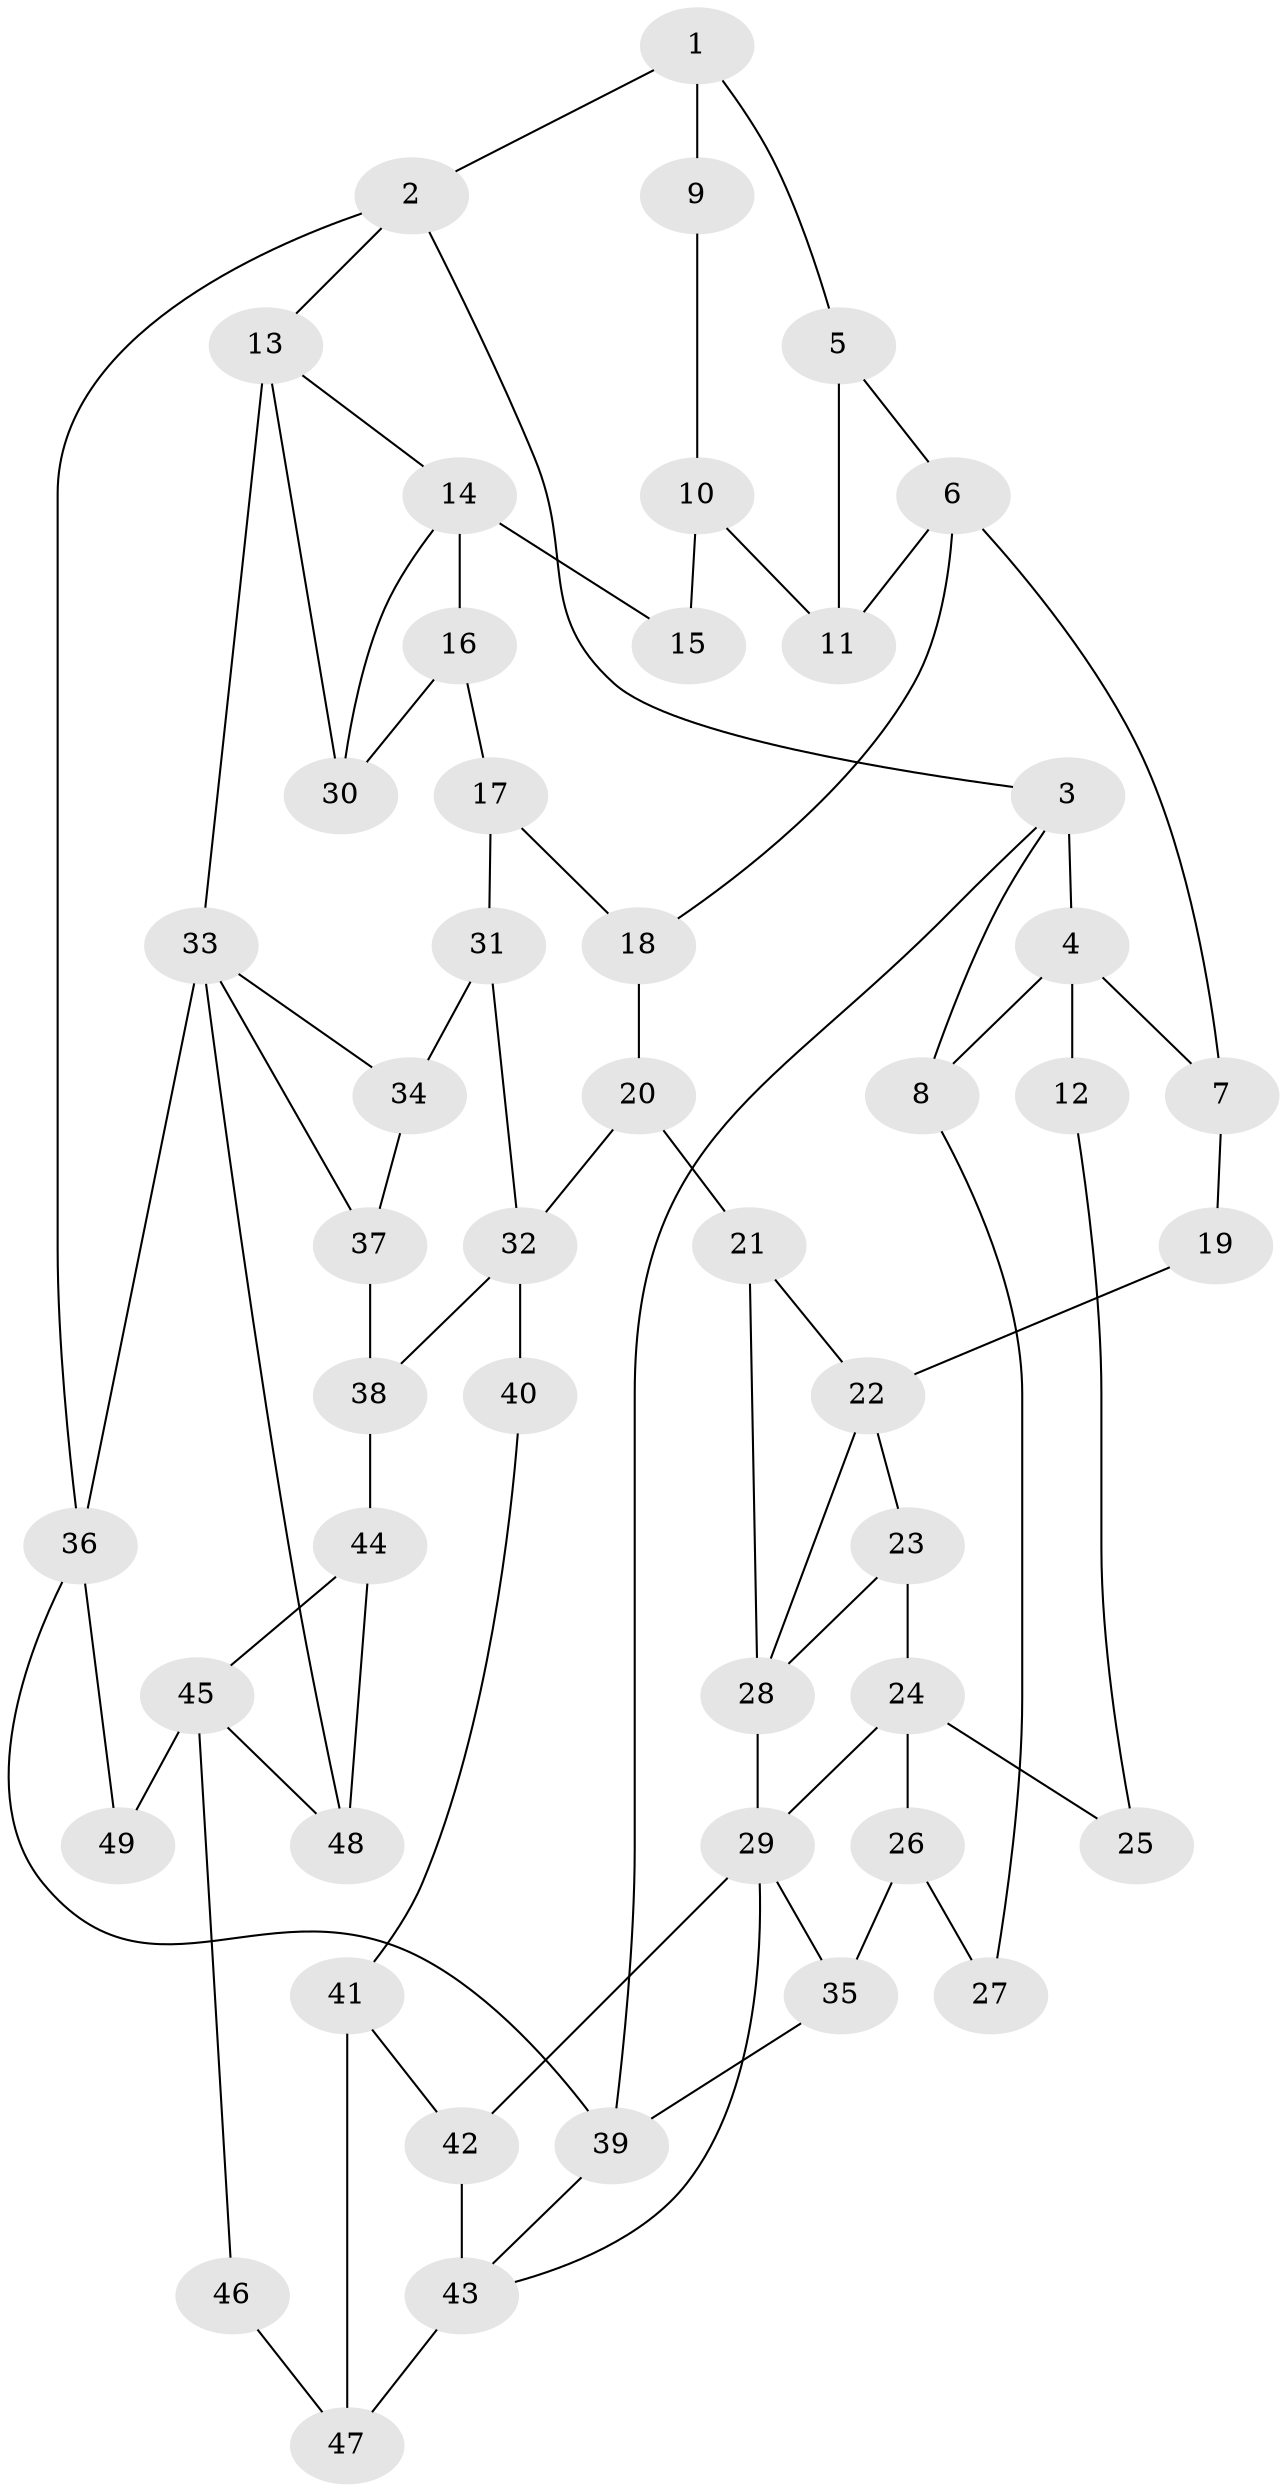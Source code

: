 // original degree distribution, {3: 0.030612244897959183, 5: 0.5408163265306123, 6: 0.21428571428571427, 4: 0.21428571428571427}
// Generated by graph-tools (version 1.1) at 2025/38/03/09/25 02:38:31]
// undirected, 49 vertices, 78 edges
graph export_dot {
graph [start="1"]
  node [color=gray90,style=filled];
  1;
  2;
  3;
  4;
  5;
  6;
  7;
  8;
  9;
  10;
  11;
  12;
  13;
  14;
  15;
  16;
  17;
  18;
  19;
  20;
  21;
  22;
  23;
  24;
  25;
  26;
  27;
  28;
  29;
  30;
  31;
  32;
  33;
  34;
  35;
  36;
  37;
  38;
  39;
  40;
  41;
  42;
  43;
  44;
  45;
  46;
  47;
  48;
  49;
  1 -- 2 [weight=1.0];
  1 -- 5 [weight=1.0];
  1 -- 9 [weight=2.0];
  2 -- 3 [weight=1.0];
  2 -- 13 [weight=1.0];
  2 -- 36 [weight=1.0];
  3 -- 4 [weight=1.0];
  3 -- 8 [weight=1.0];
  3 -- 39 [weight=1.0];
  4 -- 7 [weight=1.0];
  4 -- 8 [weight=1.0];
  4 -- 12 [weight=2.0];
  5 -- 6 [weight=1.0];
  5 -- 11 [weight=1.0];
  6 -- 7 [weight=1.0];
  6 -- 11 [weight=1.0];
  6 -- 18 [weight=1.0];
  7 -- 19 [weight=1.0];
  8 -- 27 [weight=1.0];
  9 -- 10 [weight=1.0];
  10 -- 11 [weight=1.0];
  10 -- 15 [weight=1.0];
  12 -- 25 [weight=1.0];
  13 -- 14 [weight=1.0];
  13 -- 30 [weight=1.0];
  13 -- 33 [weight=2.0];
  14 -- 15 [weight=2.0];
  14 -- 16 [weight=2.0];
  14 -- 30 [weight=1.0];
  16 -- 17 [weight=1.0];
  16 -- 30 [weight=1.0];
  17 -- 18 [weight=1.0];
  17 -- 31 [weight=1.0];
  18 -- 20 [weight=1.0];
  19 -- 22 [weight=2.0];
  20 -- 21 [weight=2.0];
  20 -- 32 [weight=2.0];
  21 -- 22 [weight=2.0];
  21 -- 28 [weight=1.0];
  22 -- 23 [weight=1.0];
  22 -- 28 [weight=1.0];
  23 -- 24 [weight=1.0];
  23 -- 28 [weight=1.0];
  24 -- 25 [weight=2.0];
  24 -- 26 [weight=2.0];
  24 -- 29 [weight=1.0];
  26 -- 27 [weight=2.0];
  26 -- 35 [weight=2.0];
  28 -- 29 [weight=2.0];
  29 -- 35 [weight=1.0];
  29 -- 42 [weight=1.0];
  29 -- 43 [weight=1.0];
  31 -- 32 [weight=1.0];
  31 -- 34 [weight=1.0];
  32 -- 38 [weight=1.0];
  32 -- 40 [weight=2.0];
  33 -- 34 [weight=1.0];
  33 -- 36 [weight=1.0];
  33 -- 37 [weight=1.0];
  33 -- 48 [weight=1.0];
  34 -- 37 [weight=1.0];
  35 -- 39 [weight=1.0];
  36 -- 39 [weight=1.0];
  36 -- 49 [weight=1.0];
  37 -- 38 [weight=1.0];
  38 -- 44 [weight=1.0];
  39 -- 43 [weight=1.0];
  40 -- 41 [weight=1.0];
  41 -- 42 [weight=1.0];
  41 -- 47 [weight=1.0];
  42 -- 43 [weight=2.0];
  43 -- 47 [weight=2.0];
  44 -- 45 [weight=1.0];
  44 -- 48 [weight=1.0];
  45 -- 46 [weight=2.0];
  45 -- 48 [weight=1.0];
  45 -- 49 [weight=2.0];
  46 -- 47 [weight=2.0];
}
